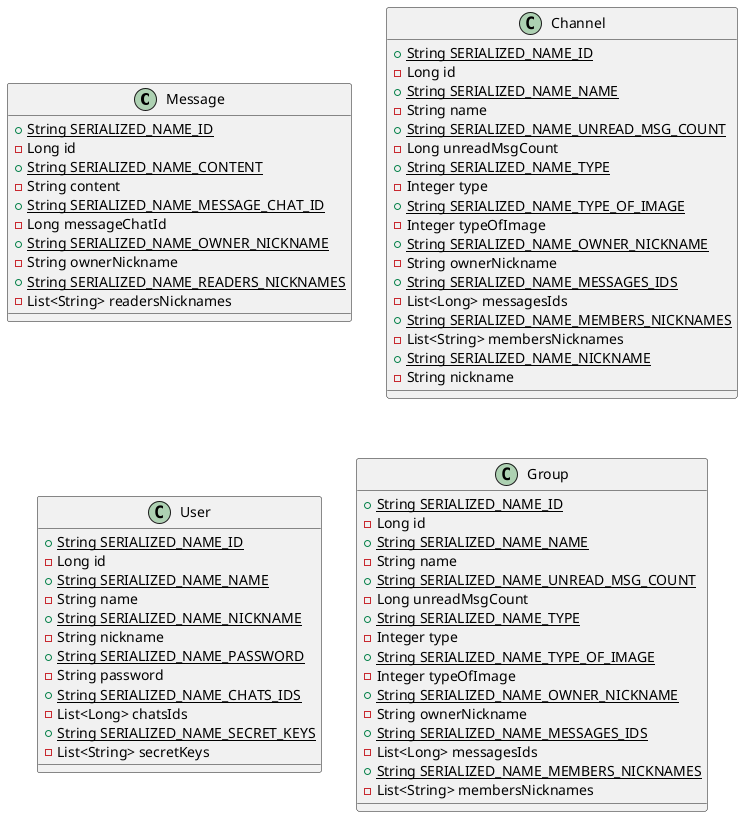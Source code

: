 @startuml
class Message {
+ {static} String SERIALIZED_NAME_ID
- Long id
+ {static} String SERIALIZED_NAME_CONTENT
- String content
+ {static} String SERIALIZED_NAME_MESSAGE_CHAT_ID
- Long messageChatId
+ {static} String SERIALIZED_NAME_OWNER_NICKNAME
- String ownerNickname
+ {static} String SERIALIZED_NAME_READERS_NICKNAMES
- List<String> readersNicknames
}
class Channel {
+ {static} String SERIALIZED_NAME_ID
- Long id
+ {static} String SERIALIZED_NAME_NAME
- String name
+ {static} String SERIALIZED_NAME_UNREAD_MSG_COUNT
- Long unreadMsgCount
+ {static} String SERIALIZED_NAME_TYPE
- Integer type
+ {static} String SERIALIZED_NAME_TYPE_OF_IMAGE
- Integer typeOfImage
+ {static} String SERIALIZED_NAME_OWNER_NICKNAME
- String ownerNickname
+ {static} String SERIALIZED_NAME_MESSAGES_IDS
- List<Long> messagesIds
+ {static} String SERIALIZED_NAME_MEMBERS_NICKNAMES
- List<String> membersNicknames
+ {static} String SERIALIZED_NAME_NICKNAME
- String nickname
}
class User {
+ {static} String SERIALIZED_NAME_ID
- Long id
+ {static} String SERIALIZED_NAME_NAME
- String name
+ {static} String SERIALIZED_NAME_NICKNAME
- String nickname
+ {static} String SERIALIZED_NAME_PASSWORD
- String password
+ {static} String SERIALIZED_NAME_CHATS_IDS
- List<Long> chatsIds
+ {static} String SERIALIZED_NAME_SECRET_KEYS
- List<String> secretKeys
}
class Group {
+ {static} String SERIALIZED_NAME_ID
- Long id
+ {static} String SERIALIZED_NAME_NAME
- String name
+ {static} String SERIALIZED_NAME_UNREAD_MSG_COUNT
- Long unreadMsgCount
+ {static} String SERIALIZED_NAME_TYPE
- Integer type
+ {static} String SERIALIZED_NAME_TYPE_OF_IMAGE
- Integer typeOfImage
+ {static} String SERIALIZED_NAME_OWNER_NICKNAME
- String ownerNickname
+ {static} String SERIALIZED_NAME_MESSAGES_IDS
- List<Long> messagesIds
+ {static} String SERIALIZED_NAME_MEMBERS_NICKNAMES
- List<String> membersNicknames
}
@enduml